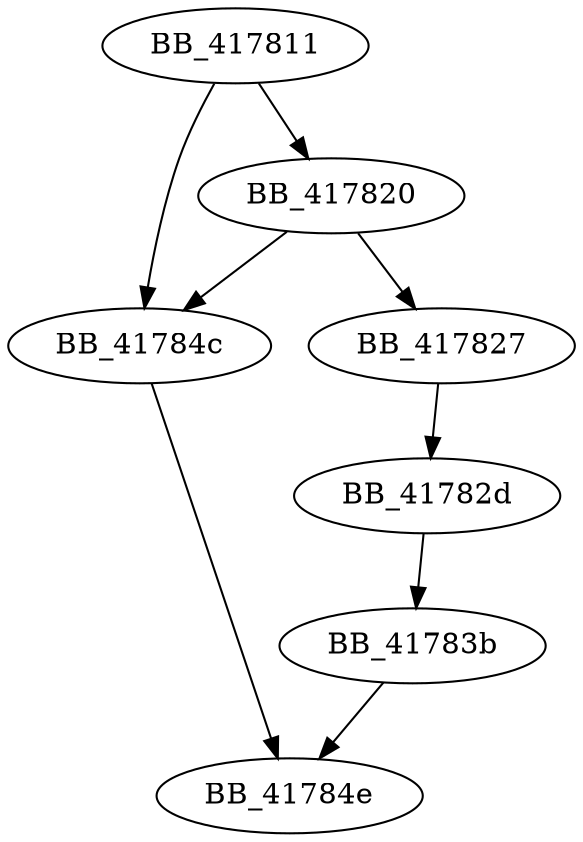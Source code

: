 DiGraph _xtime_get{
BB_417811->BB_417820
BB_417811->BB_41784c
BB_417820->BB_417827
BB_417820->BB_41784c
BB_417827->BB_41782d
BB_41782d->BB_41783b
BB_41783b->BB_41784e
BB_41784c->BB_41784e
}
